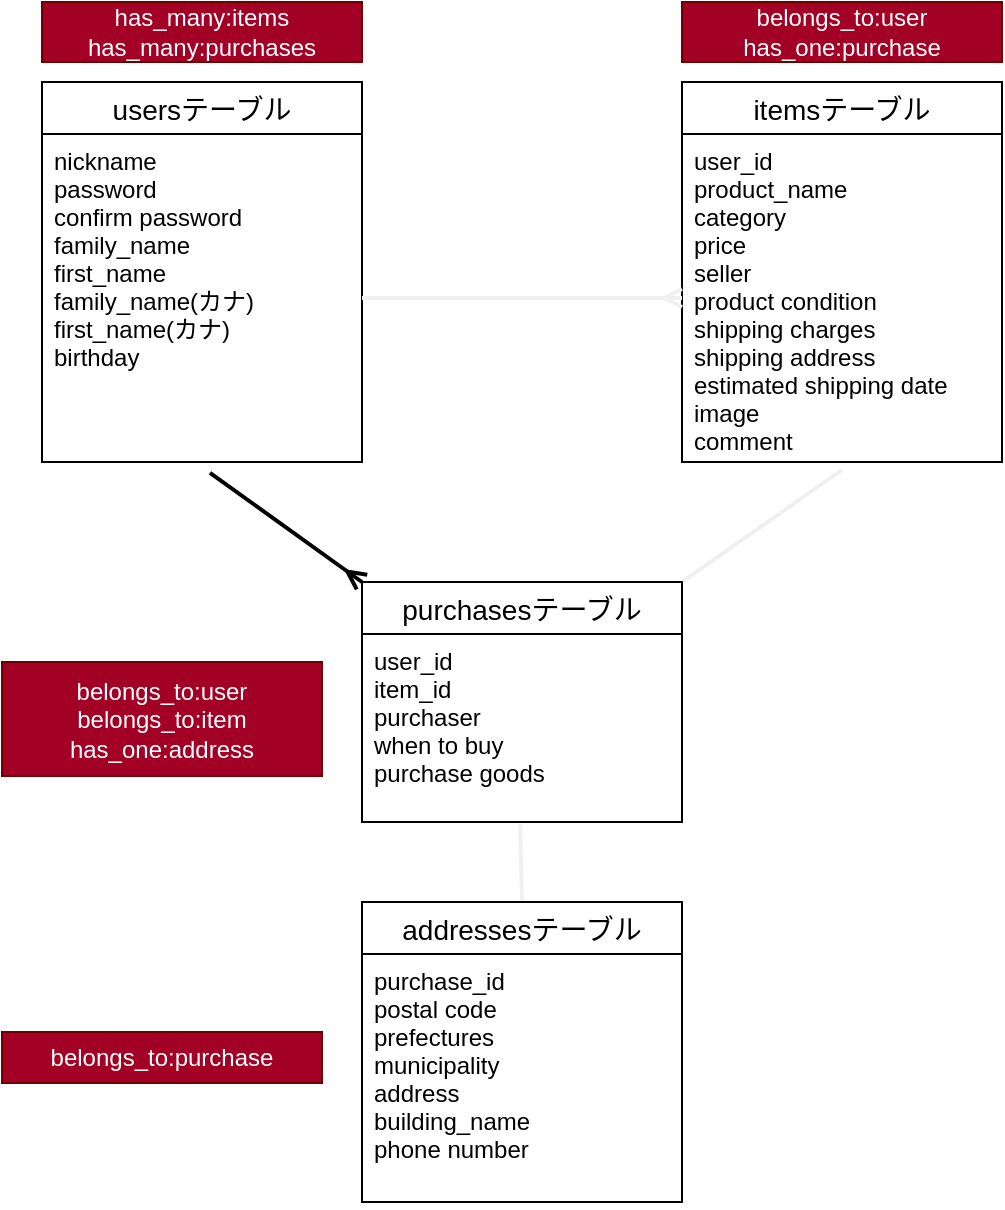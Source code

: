 <mxfile version="13.6.5">
    <diagram id="uWBIihCISMuVNVTw30i6" name="ページ1">
        <mxGraphModel dx="689" dy="635" grid="1" gridSize="10" guides="1" tooltips="1" connect="1" arrows="1" fold="1" page="1" pageScale="1" pageWidth="827" pageHeight="1169" math="0" shadow="0">
            <root>
                <mxCell id="0"/>
                <mxCell id="1" parent="0"/>
                <mxCell id="34" style="edgeStyle=none;rounded=0;orthogonalLoop=1;jettySize=auto;html=1;entryX=0.5;entryY=0;entryDx=0;entryDy=0;endArrow=none;endFill=0;strokeColor=#f0f0f0;strokeWidth=2;exitX=0.494;exitY=1.011;exitDx=0;exitDy=0;exitPerimeter=0;" edge="1" parent="1" source="3" target="15">
                    <mxGeometry relative="1" as="geometry">
                        <mxPoint x="350" y="443" as="sourcePoint"/>
                    </mxGeometry>
                </mxCell>
                <mxCell id="41" style="edgeStyle=none;rounded=0;orthogonalLoop=1;jettySize=auto;html=1;exitX=1;exitY=0;exitDx=0;exitDy=0;entryX=0.5;entryY=1.024;entryDx=0;entryDy=0;entryPerimeter=0;endArrow=none;endFill=0;strokeColor=#f0f0f0;strokeWidth=2;" edge="1" parent="1" source="2" target="20">
                    <mxGeometry relative="1" as="geometry"/>
                </mxCell>
                <mxCell id="32" style="edgeStyle=none;rounded=0;orthogonalLoop=1;jettySize=auto;html=1;exitX=0.525;exitY=1.033;exitDx=0;exitDy=0;entryX=0;entryY=0;entryDx=0;entryDy=0;endArrow=ERmany;endFill=0;exitPerimeter=0;strokeWidth=2;" edge="1" parent="1" source="11" target="2">
                    <mxGeometry relative="1" as="geometry">
                        <mxPoint x="202.08" y="172.992" as="sourcePoint"/>
                    </mxGeometry>
                </mxCell>
                <mxCell id="36" value="has_many:items&lt;br&gt;has_many:purchases" style="whiteSpace=wrap;html=1;align=center;fillColor=#a20025;strokeColor=#6F0000;fontColor=#ffffff;" vertex="1" parent="1">
                    <mxGeometry x="120" y="10" width="160" height="30" as="geometry"/>
                </mxCell>
                <mxCell id="37" value="belongs_to:user&lt;br&gt;has_one:purchase" style="whiteSpace=wrap;html=1;align=center;fillColor=#a20025;strokeColor=#6F0000;fontColor=#ffffff;" vertex="1" parent="1">
                    <mxGeometry x="440" y="10" width="160" height="30" as="geometry"/>
                </mxCell>
                <mxCell id="38" value="belongs_to:user&lt;br&gt;belongs_to:item&lt;br&gt;has_one:address" style="whiteSpace=wrap;html=1;align=center;fillColor=#a20025;strokeColor=#6F0000;fontColor=#ffffff;" vertex="1" parent="1">
                    <mxGeometry x="100" y="340" width="160" height="57" as="geometry"/>
                </mxCell>
                <mxCell id="39" value="belongs_to:purchase" style="whiteSpace=wrap;html=1;align=center;fillColor=#a20025;strokeColor=#6F0000;fontColor=#ffffff;" vertex="1" parent="1">
                    <mxGeometry x="100" y="525" width="160" height="25.5" as="geometry"/>
                </mxCell>
                <mxCell id="10" value="usersテーブル" style="swimlane;fontStyle=0;childLayout=stackLayout;horizontal=1;startSize=26;horizontalStack=0;resizeParent=1;resizeParentMax=0;resizeLast=0;collapsible=1;marginBottom=0;align=center;fontSize=14;" vertex="1" parent="1">
                    <mxGeometry x="120" y="50" width="160" height="190" as="geometry"/>
                </mxCell>
                <mxCell id="11" value="nickname&#10;password&#10;confirm password&#10;family_name&#10;first_name&#10;family_name(カナ)&#10;first_name(カナ)&#10;birthday&#10;" style="text;strokeColor=none;fillColor=none;spacingLeft=4;spacingRight=4;overflow=hidden;rotatable=0;points=[[0,0.5],[1,0.5]];portConstraint=eastwest;fontSize=12;" vertex="1" parent="10">
                    <mxGeometry y="26" width="160" height="164" as="geometry"/>
                </mxCell>
                <mxCell id="19" value="itemsテーブル" style="swimlane;fontStyle=0;childLayout=stackLayout;horizontal=1;startSize=26;horizontalStack=0;resizeParent=1;resizeParentMax=0;resizeLast=0;collapsible=1;marginBottom=0;align=center;fontSize=14;" vertex="1" parent="1">
                    <mxGeometry x="440" y="50" width="160" height="190" as="geometry"/>
                </mxCell>
                <mxCell id="20" value="user_id&#10;product_name&#10;category&#10;price&#10;seller&#10;product condition&#10;shipping charges&#10;shipping address&#10;estimated shipping date&#10;image&#10;comment" style="text;strokeColor=none;fillColor=none;spacingLeft=4;spacingRight=4;overflow=hidden;rotatable=0;points=[[0,0.5],[1,0.5]];portConstraint=eastwest;fontSize=12;" vertex="1" parent="19">
                    <mxGeometry y="26" width="160" height="164" as="geometry"/>
                </mxCell>
                <mxCell id="40" style="edgeStyle=none;rounded=0;orthogonalLoop=1;jettySize=auto;html=1;exitX=1;exitY=0.5;exitDx=0;exitDy=0;entryX=0;entryY=0.5;entryDx=0;entryDy=0;endArrow=ERmany;endFill=0;strokeColor=#f0f0f0;strokeWidth=2;" edge="1" parent="1" source="11" target="20">
                    <mxGeometry relative="1" as="geometry"/>
                </mxCell>
                <mxCell id="2" value="purchasesテーブル" style="swimlane;fontStyle=0;childLayout=stackLayout;horizontal=1;startSize=26;horizontalStack=0;resizeParent=1;resizeParentMax=0;resizeLast=0;collapsible=1;marginBottom=0;align=center;fontSize=14;" vertex="1" parent="1">
                    <mxGeometry x="280" y="300" width="160" height="120" as="geometry"/>
                </mxCell>
                <mxCell id="3" value="user_id&#10;item_id&#10;purchaser&#10;when to buy&#10;purchase goods" style="text;strokeColor=none;fillColor=none;spacingLeft=4;spacingRight=4;overflow=hidden;rotatable=0;points=[[0,0.5],[1,0.5]];portConstraint=eastwest;fontSize=12;" vertex="1" parent="2">
                    <mxGeometry y="26" width="160" height="94" as="geometry"/>
                </mxCell>
                <mxCell id="15" value="addressesテーブル" style="swimlane;fontStyle=0;childLayout=stackLayout;horizontal=1;startSize=26;horizontalStack=0;resizeParent=1;resizeParentMax=0;resizeLast=0;collapsible=1;marginBottom=0;align=center;fontSize=14;" vertex="1" parent="1">
                    <mxGeometry x="280" y="460" width="160" height="150" as="geometry"/>
                </mxCell>
                <mxCell id="16" value="purchase_id&#10;postal code&#10;prefectures&#10;municipality&#10;address&#10;building_name&#10;phone number" style="text;strokeColor=none;fillColor=none;spacingLeft=4;spacingRight=4;overflow=hidden;rotatable=0;points=[[0,0.5],[1,0.5]];portConstraint=eastwest;fontSize=12;" vertex="1" parent="15">
                    <mxGeometry y="26" width="160" height="124" as="geometry"/>
                </mxCell>
            </root>
        </mxGraphModel>
    </diagram>
</mxfile>